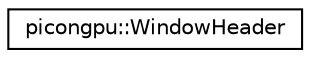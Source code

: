 digraph "Graphical Class Hierarchy"
{
 // LATEX_PDF_SIZE
  edge [fontname="Helvetica",fontsize="10",labelfontname="Helvetica",labelfontsize="10"];
  node [fontname="Helvetica",fontsize="10",shape=record];
  rankdir="LR";
  Node0 [label="picongpu::WindowHeader",height=0.2,width=0.4,color="black", fillcolor="white", style="filled",URL="$structpicongpu_1_1_window_header.html",tooltip=" "];
}
